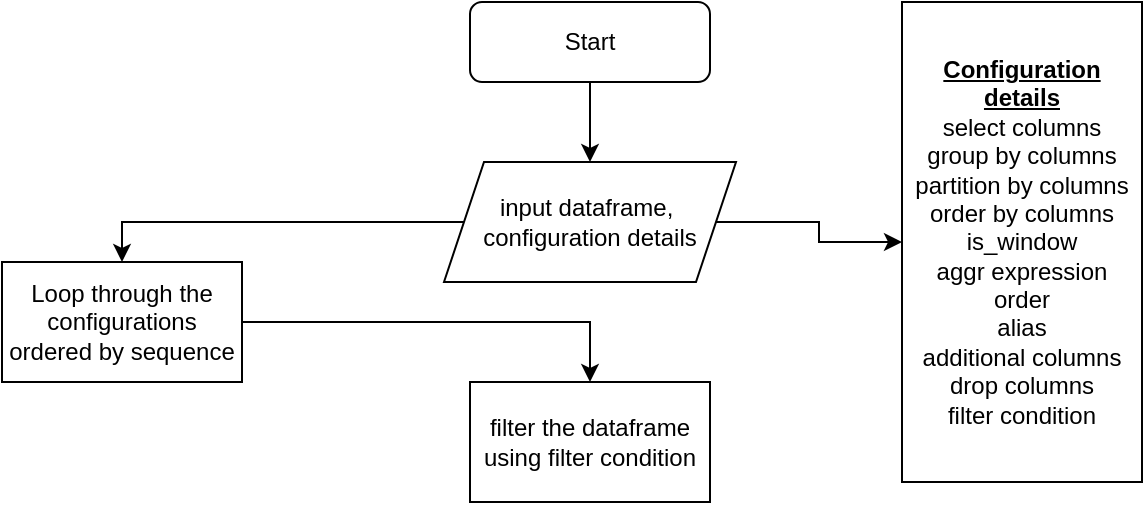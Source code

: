 <mxfile version="14.8.6" type="github">
  <diagram id="C5RBs43oDa-KdzZeNtuy" name="Page-1">
    <mxGraphModel dx="1038" dy="624" grid="1" gridSize="10" guides="1" tooltips="1" connect="1" arrows="1" fold="1" page="1" pageScale="1" pageWidth="827" pageHeight="1169" math="0" shadow="0">
      <root>
        <mxCell id="WIyWlLk6GJQsqaUBKTNV-0" />
        <mxCell id="WIyWlLk6GJQsqaUBKTNV-1" parent="WIyWlLk6GJQsqaUBKTNV-0" />
        <mxCell id="IMK7nWlDwTXxxlAkSS1M-1" value="" style="edgeStyle=orthogonalEdgeStyle;rounded=0;orthogonalLoop=1;jettySize=auto;html=1;" edge="1" parent="WIyWlLk6GJQsqaUBKTNV-1" source="WIyWlLk6GJQsqaUBKTNV-3" target="IMK7nWlDwTXxxlAkSS1M-0">
          <mxGeometry relative="1" as="geometry" />
        </mxCell>
        <mxCell id="WIyWlLk6GJQsqaUBKTNV-3" value="Start" style="rounded=1;whiteSpace=wrap;html=1;fontSize=12;glass=0;strokeWidth=1;shadow=0;" parent="WIyWlLk6GJQsqaUBKTNV-1" vertex="1">
          <mxGeometry x="354" y="40" width="120" height="40" as="geometry" />
        </mxCell>
        <mxCell id="IMK7nWlDwTXxxlAkSS1M-3" style="edgeStyle=orthogonalEdgeStyle;rounded=0;orthogonalLoop=1;jettySize=auto;html=1;entryX=0;entryY=0.5;entryDx=0;entryDy=0;" edge="1" parent="WIyWlLk6GJQsqaUBKTNV-1" source="IMK7nWlDwTXxxlAkSS1M-0" target="IMK7nWlDwTXxxlAkSS1M-2">
          <mxGeometry relative="1" as="geometry" />
        </mxCell>
        <mxCell id="IMK7nWlDwTXxxlAkSS1M-5" style="edgeStyle=orthogonalEdgeStyle;rounded=0;orthogonalLoop=1;jettySize=auto;html=1;entryX=0.5;entryY=0;entryDx=0;entryDy=0;" edge="1" parent="WIyWlLk6GJQsqaUBKTNV-1" source="IMK7nWlDwTXxxlAkSS1M-0" target="IMK7nWlDwTXxxlAkSS1M-4">
          <mxGeometry relative="1" as="geometry" />
        </mxCell>
        <mxCell id="IMK7nWlDwTXxxlAkSS1M-0" value="input dataframe,&amp;nbsp;&lt;br&gt;configuration details" style="shape=parallelogram;perimeter=parallelogramPerimeter;whiteSpace=wrap;html=1;fixedSize=1;" vertex="1" parent="WIyWlLk6GJQsqaUBKTNV-1">
          <mxGeometry x="341" y="120" width="146" height="60" as="geometry" />
        </mxCell>
        <mxCell id="IMK7nWlDwTXxxlAkSS1M-2" value="&lt;b&gt;&lt;u&gt;Configuration details&lt;br&gt;&lt;/u&gt;&lt;/b&gt;select columns&lt;br&gt;group by columns&lt;br&gt;partition by columns&lt;br&gt;order by columns&lt;br&gt;is_window&lt;br&gt;aggr expression&lt;br&gt;order&lt;br&gt;alias&lt;br&gt;additional columns&lt;br&gt;drop columns&lt;br&gt;filter condition" style="whiteSpace=wrap;html=1;" vertex="1" parent="WIyWlLk6GJQsqaUBKTNV-1">
          <mxGeometry x="570" y="40" width="120" height="240" as="geometry" />
        </mxCell>
        <mxCell id="IMK7nWlDwTXxxlAkSS1M-7" style="edgeStyle=orthogonalEdgeStyle;rounded=0;orthogonalLoop=1;jettySize=auto;html=1;entryX=0.5;entryY=0;entryDx=0;entryDy=0;" edge="1" parent="WIyWlLk6GJQsqaUBKTNV-1" source="IMK7nWlDwTXxxlAkSS1M-4" target="IMK7nWlDwTXxxlAkSS1M-6">
          <mxGeometry relative="1" as="geometry" />
        </mxCell>
        <mxCell id="IMK7nWlDwTXxxlAkSS1M-4" value="Loop through the configurations ordered by sequence" style="whiteSpace=wrap;html=1;" vertex="1" parent="WIyWlLk6GJQsqaUBKTNV-1">
          <mxGeometry x="120" y="170" width="120" height="60" as="geometry" />
        </mxCell>
        <mxCell id="IMK7nWlDwTXxxlAkSS1M-6" value="filter the dataframe using filter condition" style="whiteSpace=wrap;html=1;" vertex="1" parent="WIyWlLk6GJQsqaUBKTNV-1">
          <mxGeometry x="354" y="230" width="120" height="60" as="geometry" />
        </mxCell>
      </root>
    </mxGraphModel>
  </diagram>
</mxfile>
